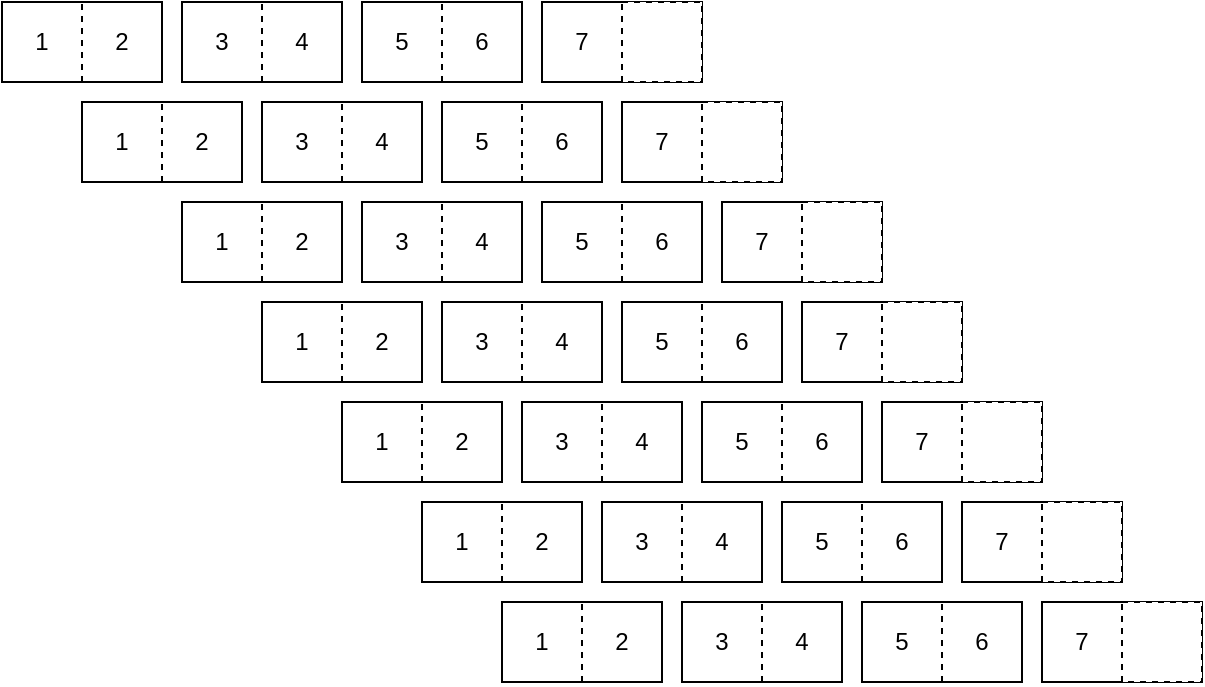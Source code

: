 <mxfile version="24.7.8">
  <diagram name="Strona-1" id="Xl9JMCwNvS2fO5U7rrJG">
    <mxGraphModel dx="1185" dy="639" grid="1" gridSize="10" guides="1" tooltips="1" connect="1" arrows="1" fold="1" page="1" pageScale="1" pageWidth="827" pageHeight="1169" math="0" shadow="0">
      <root>
        <mxCell id="0" />
        <mxCell id="1" parent="0" />
        <mxCell id="6Tp1pISN4fMK60HC6Saa-275" value="" style="group" vertex="1" connectable="0" parent="1">
          <mxGeometry x="120" y="80" width="350" height="40" as="geometry" />
        </mxCell>
        <mxCell id="6Tp1pISN4fMK60HC6Saa-3" value="" style="group" vertex="1" connectable="0" parent="6Tp1pISN4fMK60HC6Saa-275">
          <mxGeometry width="80" height="40" as="geometry" />
        </mxCell>
        <mxCell id="6Tp1pISN4fMK60HC6Saa-1" value="" style="rounded=0;whiteSpace=wrap;html=1;" vertex="1" parent="6Tp1pISN4fMK60HC6Saa-3">
          <mxGeometry width="80" height="40" as="geometry" />
        </mxCell>
        <mxCell id="6Tp1pISN4fMK60HC6Saa-2" value="" style="endArrow=none;dashed=1;html=1;rounded=0;exitX=0.5;exitY=1;exitDx=0;exitDy=0;" edge="1" parent="6Tp1pISN4fMK60HC6Saa-3" source="6Tp1pISN4fMK60HC6Saa-1">
          <mxGeometry width="50" height="50" relative="1" as="geometry">
            <mxPoint x="50" y="45" as="sourcePoint" />
            <mxPoint x="40" as="targetPoint" />
          </mxGeometry>
        </mxCell>
        <mxCell id="6Tp1pISN4fMK60HC6Saa-4" value="1" style="text;strokeColor=none;align=center;fillColor=none;html=1;verticalAlign=middle;whiteSpace=wrap;rounded=0;" vertex="1" parent="6Tp1pISN4fMK60HC6Saa-3">
          <mxGeometry width="40" height="40" as="geometry" />
        </mxCell>
        <mxCell id="6Tp1pISN4fMK60HC6Saa-9" value="2" style="text;strokeColor=none;align=center;fillColor=none;html=1;verticalAlign=middle;whiteSpace=wrap;rounded=0;" vertex="1" parent="6Tp1pISN4fMK60HC6Saa-3">
          <mxGeometry x="40" width="40" height="40" as="geometry" />
        </mxCell>
        <mxCell id="6Tp1pISN4fMK60HC6Saa-10" value="" style="group" vertex="1" connectable="0" parent="6Tp1pISN4fMK60HC6Saa-275">
          <mxGeometry x="90" width="80" height="40" as="geometry" />
        </mxCell>
        <mxCell id="6Tp1pISN4fMK60HC6Saa-11" value="" style="rounded=0;whiteSpace=wrap;html=1;" vertex="1" parent="6Tp1pISN4fMK60HC6Saa-10">
          <mxGeometry width="80" height="40" as="geometry" />
        </mxCell>
        <mxCell id="6Tp1pISN4fMK60HC6Saa-12" value="" style="endArrow=none;dashed=1;html=1;rounded=0;exitX=0.5;exitY=1;exitDx=0;exitDy=0;" edge="1" parent="6Tp1pISN4fMK60HC6Saa-10" source="6Tp1pISN4fMK60HC6Saa-11">
          <mxGeometry width="50" height="50" relative="1" as="geometry">
            <mxPoint x="50" y="45" as="sourcePoint" />
            <mxPoint x="40" as="targetPoint" />
          </mxGeometry>
        </mxCell>
        <mxCell id="6Tp1pISN4fMK60HC6Saa-13" value="3" style="text;strokeColor=none;align=center;fillColor=none;html=1;verticalAlign=middle;whiteSpace=wrap;rounded=0;" vertex="1" parent="6Tp1pISN4fMK60HC6Saa-10">
          <mxGeometry width="40" height="40" as="geometry" />
        </mxCell>
        <mxCell id="6Tp1pISN4fMK60HC6Saa-14" value="4" style="text;strokeColor=none;align=center;fillColor=none;html=1;verticalAlign=middle;whiteSpace=wrap;rounded=0;" vertex="1" parent="6Tp1pISN4fMK60HC6Saa-10">
          <mxGeometry x="40" width="40" height="40" as="geometry" />
        </mxCell>
        <mxCell id="6Tp1pISN4fMK60HC6Saa-16" value="" style="group" vertex="1" connectable="0" parent="6Tp1pISN4fMK60HC6Saa-275">
          <mxGeometry x="180" width="80" height="40" as="geometry" />
        </mxCell>
        <mxCell id="6Tp1pISN4fMK60HC6Saa-17" value="" style="rounded=0;whiteSpace=wrap;html=1;" vertex="1" parent="6Tp1pISN4fMK60HC6Saa-16">
          <mxGeometry width="80" height="40" as="geometry" />
        </mxCell>
        <mxCell id="6Tp1pISN4fMK60HC6Saa-18" value="" style="endArrow=none;dashed=1;html=1;rounded=0;exitX=0.5;exitY=1;exitDx=0;exitDy=0;" edge="1" parent="6Tp1pISN4fMK60HC6Saa-16" source="6Tp1pISN4fMK60HC6Saa-17">
          <mxGeometry width="50" height="50" relative="1" as="geometry">
            <mxPoint x="50" y="45" as="sourcePoint" />
            <mxPoint x="40" as="targetPoint" />
          </mxGeometry>
        </mxCell>
        <mxCell id="6Tp1pISN4fMK60HC6Saa-19" value="5" style="text;strokeColor=none;align=center;fillColor=none;html=1;verticalAlign=middle;whiteSpace=wrap;rounded=0;" vertex="1" parent="6Tp1pISN4fMK60HC6Saa-16">
          <mxGeometry width="40" height="40" as="geometry" />
        </mxCell>
        <mxCell id="6Tp1pISN4fMK60HC6Saa-20" value="6" style="text;strokeColor=none;align=center;fillColor=none;html=1;verticalAlign=middle;whiteSpace=wrap;rounded=0;" vertex="1" parent="6Tp1pISN4fMK60HC6Saa-16">
          <mxGeometry x="40" width="40" height="40" as="geometry" />
        </mxCell>
        <mxCell id="6Tp1pISN4fMK60HC6Saa-21" value="" style="group" vertex="1" connectable="0" parent="6Tp1pISN4fMK60HC6Saa-275">
          <mxGeometry x="270" width="80" height="40" as="geometry" />
        </mxCell>
        <mxCell id="6Tp1pISN4fMK60HC6Saa-22" value="" style="rounded=0;whiteSpace=wrap;html=1;" vertex="1" parent="6Tp1pISN4fMK60HC6Saa-21">
          <mxGeometry width="80" height="40" as="geometry" />
        </mxCell>
        <mxCell id="6Tp1pISN4fMK60HC6Saa-23" value="" style="endArrow=none;dashed=1;html=1;rounded=0;exitX=0.5;exitY=1;exitDx=0;exitDy=0;" edge="1" parent="6Tp1pISN4fMK60HC6Saa-21" source="6Tp1pISN4fMK60HC6Saa-22">
          <mxGeometry width="50" height="50" relative="1" as="geometry">
            <mxPoint x="50" y="45" as="sourcePoint" />
            <mxPoint x="40" as="targetPoint" />
          </mxGeometry>
        </mxCell>
        <mxCell id="6Tp1pISN4fMK60HC6Saa-24" value="7" style="text;strokeColor=none;align=center;fillColor=none;html=1;verticalAlign=middle;whiteSpace=wrap;rounded=0;" vertex="1" parent="6Tp1pISN4fMK60HC6Saa-21">
          <mxGeometry width="40" height="40" as="geometry" />
        </mxCell>
        <mxCell id="6Tp1pISN4fMK60HC6Saa-26" value="" style="whiteSpace=wrap;html=1;aspect=fixed;dashed=1;" vertex="1" parent="6Tp1pISN4fMK60HC6Saa-21">
          <mxGeometry x="40" width="40" height="40" as="geometry" />
        </mxCell>
        <mxCell id="6Tp1pISN4fMK60HC6Saa-276" value="" style="group" vertex="1" connectable="0" parent="1">
          <mxGeometry x="160" y="130" width="350" height="40" as="geometry" />
        </mxCell>
        <mxCell id="6Tp1pISN4fMK60HC6Saa-277" value="" style="group" vertex="1" connectable="0" parent="6Tp1pISN4fMK60HC6Saa-276">
          <mxGeometry width="80" height="40" as="geometry" />
        </mxCell>
        <mxCell id="6Tp1pISN4fMK60HC6Saa-278" value="" style="rounded=0;whiteSpace=wrap;html=1;" vertex="1" parent="6Tp1pISN4fMK60HC6Saa-277">
          <mxGeometry width="80" height="40" as="geometry" />
        </mxCell>
        <mxCell id="6Tp1pISN4fMK60HC6Saa-279" value="" style="endArrow=none;dashed=1;html=1;rounded=0;exitX=0.5;exitY=1;exitDx=0;exitDy=0;" edge="1" parent="6Tp1pISN4fMK60HC6Saa-277" source="6Tp1pISN4fMK60HC6Saa-278">
          <mxGeometry width="50" height="50" relative="1" as="geometry">
            <mxPoint x="50" y="45" as="sourcePoint" />
            <mxPoint x="40" as="targetPoint" />
          </mxGeometry>
        </mxCell>
        <mxCell id="6Tp1pISN4fMK60HC6Saa-280" value="1" style="text;strokeColor=none;align=center;fillColor=none;html=1;verticalAlign=middle;whiteSpace=wrap;rounded=0;" vertex="1" parent="6Tp1pISN4fMK60HC6Saa-277">
          <mxGeometry width="40" height="40" as="geometry" />
        </mxCell>
        <mxCell id="6Tp1pISN4fMK60HC6Saa-281" value="2" style="text;strokeColor=none;align=center;fillColor=none;html=1;verticalAlign=middle;whiteSpace=wrap;rounded=0;" vertex="1" parent="6Tp1pISN4fMK60HC6Saa-277">
          <mxGeometry x="40" width="40" height="40" as="geometry" />
        </mxCell>
        <mxCell id="6Tp1pISN4fMK60HC6Saa-282" value="" style="group" vertex="1" connectable="0" parent="6Tp1pISN4fMK60HC6Saa-276">
          <mxGeometry x="90" width="80" height="40" as="geometry" />
        </mxCell>
        <mxCell id="6Tp1pISN4fMK60HC6Saa-283" value="" style="rounded=0;whiteSpace=wrap;html=1;" vertex="1" parent="6Tp1pISN4fMK60HC6Saa-282">
          <mxGeometry width="80" height="40" as="geometry" />
        </mxCell>
        <mxCell id="6Tp1pISN4fMK60HC6Saa-284" value="" style="endArrow=none;dashed=1;html=1;rounded=0;exitX=0.5;exitY=1;exitDx=0;exitDy=0;" edge="1" parent="6Tp1pISN4fMK60HC6Saa-282" source="6Tp1pISN4fMK60HC6Saa-283">
          <mxGeometry width="50" height="50" relative="1" as="geometry">
            <mxPoint x="50" y="45" as="sourcePoint" />
            <mxPoint x="40" as="targetPoint" />
          </mxGeometry>
        </mxCell>
        <mxCell id="6Tp1pISN4fMK60HC6Saa-285" value="3" style="text;strokeColor=none;align=center;fillColor=none;html=1;verticalAlign=middle;whiteSpace=wrap;rounded=0;" vertex="1" parent="6Tp1pISN4fMK60HC6Saa-282">
          <mxGeometry width="40" height="40" as="geometry" />
        </mxCell>
        <mxCell id="6Tp1pISN4fMK60HC6Saa-286" value="4" style="text;strokeColor=none;align=center;fillColor=none;html=1;verticalAlign=middle;whiteSpace=wrap;rounded=0;" vertex="1" parent="6Tp1pISN4fMK60HC6Saa-282">
          <mxGeometry x="40" width="40" height="40" as="geometry" />
        </mxCell>
        <mxCell id="6Tp1pISN4fMK60HC6Saa-287" value="" style="group" vertex="1" connectable="0" parent="6Tp1pISN4fMK60HC6Saa-276">
          <mxGeometry x="180" width="80" height="40" as="geometry" />
        </mxCell>
        <mxCell id="6Tp1pISN4fMK60HC6Saa-288" value="" style="rounded=0;whiteSpace=wrap;html=1;" vertex="1" parent="6Tp1pISN4fMK60HC6Saa-287">
          <mxGeometry width="80" height="40" as="geometry" />
        </mxCell>
        <mxCell id="6Tp1pISN4fMK60HC6Saa-289" value="" style="endArrow=none;dashed=1;html=1;rounded=0;exitX=0.5;exitY=1;exitDx=0;exitDy=0;" edge="1" parent="6Tp1pISN4fMK60HC6Saa-287" source="6Tp1pISN4fMK60HC6Saa-288">
          <mxGeometry width="50" height="50" relative="1" as="geometry">
            <mxPoint x="50" y="45" as="sourcePoint" />
            <mxPoint x="40" as="targetPoint" />
          </mxGeometry>
        </mxCell>
        <mxCell id="6Tp1pISN4fMK60HC6Saa-290" value="5" style="text;strokeColor=none;align=center;fillColor=none;html=1;verticalAlign=middle;whiteSpace=wrap;rounded=0;" vertex="1" parent="6Tp1pISN4fMK60HC6Saa-287">
          <mxGeometry width="40" height="40" as="geometry" />
        </mxCell>
        <mxCell id="6Tp1pISN4fMK60HC6Saa-291" value="6" style="text;strokeColor=none;align=center;fillColor=none;html=1;verticalAlign=middle;whiteSpace=wrap;rounded=0;" vertex="1" parent="6Tp1pISN4fMK60HC6Saa-287">
          <mxGeometry x="40" width="40" height="40" as="geometry" />
        </mxCell>
        <mxCell id="6Tp1pISN4fMK60HC6Saa-292" value="" style="group" vertex="1" connectable="0" parent="6Tp1pISN4fMK60HC6Saa-276">
          <mxGeometry x="270" width="80" height="40" as="geometry" />
        </mxCell>
        <mxCell id="6Tp1pISN4fMK60HC6Saa-293" value="" style="rounded=0;whiteSpace=wrap;html=1;" vertex="1" parent="6Tp1pISN4fMK60HC6Saa-292">
          <mxGeometry width="80" height="40" as="geometry" />
        </mxCell>
        <mxCell id="6Tp1pISN4fMK60HC6Saa-294" value="" style="endArrow=none;dashed=1;html=1;rounded=0;exitX=0.5;exitY=1;exitDx=0;exitDy=0;" edge="1" parent="6Tp1pISN4fMK60HC6Saa-292" source="6Tp1pISN4fMK60HC6Saa-293">
          <mxGeometry width="50" height="50" relative="1" as="geometry">
            <mxPoint x="50" y="45" as="sourcePoint" />
            <mxPoint x="40" as="targetPoint" />
          </mxGeometry>
        </mxCell>
        <mxCell id="6Tp1pISN4fMK60HC6Saa-295" value="7" style="text;strokeColor=none;align=center;fillColor=none;html=1;verticalAlign=middle;whiteSpace=wrap;rounded=0;" vertex="1" parent="6Tp1pISN4fMK60HC6Saa-292">
          <mxGeometry width="40" height="40" as="geometry" />
        </mxCell>
        <mxCell id="6Tp1pISN4fMK60HC6Saa-296" value="" style="whiteSpace=wrap;html=1;aspect=fixed;dashed=1;" vertex="1" parent="6Tp1pISN4fMK60HC6Saa-292">
          <mxGeometry x="40" width="40" height="40" as="geometry" />
        </mxCell>
        <mxCell id="6Tp1pISN4fMK60HC6Saa-297" value="" style="group" vertex="1" connectable="0" parent="1">
          <mxGeometry x="210" y="180" width="350" height="40" as="geometry" />
        </mxCell>
        <mxCell id="6Tp1pISN4fMK60HC6Saa-298" value="" style="group" vertex="1" connectable="0" parent="6Tp1pISN4fMK60HC6Saa-297">
          <mxGeometry width="80" height="40" as="geometry" />
        </mxCell>
        <mxCell id="6Tp1pISN4fMK60HC6Saa-299" value="" style="rounded=0;whiteSpace=wrap;html=1;" vertex="1" parent="6Tp1pISN4fMK60HC6Saa-298">
          <mxGeometry width="80" height="40" as="geometry" />
        </mxCell>
        <mxCell id="6Tp1pISN4fMK60HC6Saa-300" value="" style="endArrow=none;dashed=1;html=1;rounded=0;exitX=0.5;exitY=1;exitDx=0;exitDy=0;" edge="1" parent="6Tp1pISN4fMK60HC6Saa-298" source="6Tp1pISN4fMK60HC6Saa-299">
          <mxGeometry width="50" height="50" relative="1" as="geometry">
            <mxPoint x="50" y="45" as="sourcePoint" />
            <mxPoint x="40" as="targetPoint" />
          </mxGeometry>
        </mxCell>
        <mxCell id="6Tp1pISN4fMK60HC6Saa-301" value="1" style="text;strokeColor=none;align=center;fillColor=none;html=1;verticalAlign=middle;whiteSpace=wrap;rounded=0;" vertex="1" parent="6Tp1pISN4fMK60HC6Saa-298">
          <mxGeometry width="40" height="40" as="geometry" />
        </mxCell>
        <mxCell id="6Tp1pISN4fMK60HC6Saa-302" value="2" style="text;strokeColor=none;align=center;fillColor=none;html=1;verticalAlign=middle;whiteSpace=wrap;rounded=0;" vertex="1" parent="6Tp1pISN4fMK60HC6Saa-298">
          <mxGeometry x="40" width="40" height="40" as="geometry" />
        </mxCell>
        <mxCell id="6Tp1pISN4fMK60HC6Saa-303" value="" style="group" vertex="1" connectable="0" parent="6Tp1pISN4fMK60HC6Saa-297">
          <mxGeometry x="90" width="80" height="40" as="geometry" />
        </mxCell>
        <mxCell id="6Tp1pISN4fMK60HC6Saa-304" value="" style="rounded=0;whiteSpace=wrap;html=1;" vertex="1" parent="6Tp1pISN4fMK60HC6Saa-303">
          <mxGeometry width="80" height="40" as="geometry" />
        </mxCell>
        <mxCell id="6Tp1pISN4fMK60HC6Saa-305" value="" style="endArrow=none;dashed=1;html=1;rounded=0;exitX=0.5;exitY=1;exitDx=0;exitDy=0;" edge="1" parent="6Tp1pISN4fMK60HC6Saa-303" source="6Tp1pISN4fMK60HC6Saa-304">
          <mxGeometry width="50" height="50" relative="1" as="geometry">
            <mxPoint x="50" y="45" as="sourcePoint" />
            <mxPoint x="40" as="targetPoint" />
          </mxGeometry>
        </mxCell>
        <mxCell id="6Tp1pISN4fMK60HC6Saa-306" value="3" style="text;strokeColor=none;align=center;fillColor=none;html=1;verticalAlign=middle;whiteSpace=wrap;rounded=0;" vertex="1" parent="6Tp1pISN4fMK60HC6Saa-303">
          <mxGeometry width="40" height="40" as="geometry" />
        </mxCell>
        <mxCell id="6Tp1pISN4fMK60HC6Saa-307" value="4" style="text;strokeColor=none;align=center;fillColor=none;html=1;verticalAlign=middle;whiteSpace=wrap;rounded=0;" vertex="1" parent="6Tp1pISN4fMK60HC6Saa-303">
          <mxGeometry x="40" width="40" height="40" as="geometry" />
        </mxCell>
        <mxCell id="6Tp1pISN4fMK60HC6Saa-308" value="" style="group" vertex="1" connectable="0" parent="6Tp1pISN4fMK60HC6Saa-297">
          <mxGeometry x="180" width="80" height="40" as="geometry" />
        </mxCell>
        <mxCell id="6Tp1pISN4fMK60HC6Saa-309" value="" style="rounded=0;whiteSpace=wrap;html=1;" vertex="1" parent="6Tp1pISN4fMK60HC6Saa-308">
          <mxGeometry width="80" height="40" as="geometry" />
        </mxCell>
        <mxCell id="6Tp1pISN4fMK60HC6Saa-310" value="" style="endArrow=none;dashed=1;html=1;rounded=0;exitX=0.5;exitY=1;exitDx=0;exitDy=0;" edge="1" parent="6Tp1pISN4fMK60HC6Saa-308" source="6Tp1pISN4fMK60HC6Saa-309">
          <mxGeometry width="50" height="50" relative="1" as="geometry">
            <mxPoint x="50" y="45" as="sourcePoint" />
            <mxPoint x="40" as="targetPoint" />
          </mxGeometry>
        </mxCell>
        <mxCell id="6Tp1pISN4fMK60HC6Saa-311" value="5" style="text;strokeColor=none;align=center;fillColor=none;html=1;verticalAlign=middle;whiteSpace=wrap;rounded=0;" vertex="1" parent="6Tp1pISN4fMK60HC6Saa-308">
          <mxGeometry width="40" height="40" as="geometry" />
        </mxCell>
        <mxCell id="6Tp1pISN4fMK60HC6Saa-312" value="6" style="text;strokeColor=none;align=center;fillColor=none;html=1;verticalAlign=middle;whiteSpace=wrap;rounded=0;" vertex="1" parent="6Tp1pISN4fMK60HC6Saa-308">
          <mxGeometry x="40" width="40" height="40" as="geometry" />
        </mxCell>
        <mxCell id="6Tp1pISN4fMK60HC6Saa-313" value="" style="group" vertex="1" connectable="0" parent="6Tp1pISN4fMK60HC6Saa-297">
          <mxGeometry x="270" width="80" height="40" as="geometry" />
        </mxCell>
        <mxCell id="6Tp1pISN4fMK60HC6Saa-314" value="" style="rounded=0;whiteSpace=wrap;html=1;" vertex="1" parent="6Tp1pISN4fMK60HC6Saa-313">
          <mxGeometry width="80" height="40" as="geometry" />
        </mxCell>
        <mxCell id="6Tp1pISN4fMK60HC6Saa-315" value="" style="endArrow=none;dashed=1;html=1;rounded=0;exitX=0.5;exitY=1;exitDx=0;exitDy=0;" edge="1" parent="6Tp1pISN4fMK60HC6Saa-313" source="6Tp1pISN4fMK60HC6Saa-314">
          <mxGeometry width="50" height="50" relative="1" as="geometry">
            <mxPoint x="50" y="45" as="sourcePoint" />
            <mxPoint x="40" as="targetPoint" />
          </mxGeometry>
        </mxCell>
        <mxCell id="6Tp1pISN4fMK60HC6Saa-316" value="7" style="text;strokeColor=none;align=center;fillColor=none;html=1;verticalAlign=middle;whiteSpace=wrap;rounded=0;" vertex="1" parent="6Tp1pISN4fMK60HC6Saa-313">
          <mxGeometry width="40" height="40" as="geometry" />
        </mxCell>
        <mxCell id="6Tp1pISN4fMK60HC6Saa-317" value="" style="whiteSpace=wrap;html=1;aspect=fixed;dashed=1;" vertex="1" parent="6Tp1pISN4fMK60HC6Saa-313">
          <mxGeometry x="40" width="40" height="40" as="geometry" />
        </mxCell>
        <mxCell id="6Tp1pISN4fMK60HC6Saa-318" value="" style="group" vertex="1" connectable="0" parent="1">
          <mxGeometry x="250" y="230" width="350" height="40" as="geometry" />
        </mxCell>
        <mxCell id="6Tp1pISN4fMK60HC6Saa-319" value="" style="group" vertex="1" connectable="0" parent="6Tp1pISN4fMK60HC6Saa-318">
          <mxGeometry width="80" height="40" as="geometry" />
        </mxCell>
        <mxCell id="6Tp1pISN4fMK60HC6Saa-320" value="" style="rounded=0;whiteSpace=wrap;html=1;" vertex="1" parent="6Tp1pISN4fMK60HC6Saa-319">
          <mxGeometry width="80" height="40" as="geometry" />
        </mxCell>
        <mxCell id="6Tp1pISN4fMK60HC6Saa-321" value="" style="endArrow=none;dashed=1;html=1;rounded=0;exitX=0.5;exitY=1;exitDx=0;exitDy=0;" edge="1" parent="6Tp1pISN4fMK60HC6Saa-319" source="6Tp1pISN4fMK60HC6Saa-320">
          <mxGeometry width="50" height="50" relative="1" as="geometry">
            <mxPoint x="50" y="45" as="sourcePoint" />
            <mxPoint x="40" as="targetPoint" />
          </mxGeometry>
        </mxCell>
        <mxCell id="6Tp1pISN4fMK60HC6Saa-322" value="1" style="text;strokeColor=none;align=center;fillColor=none;html=1;verticalAlign=middle;whiteSpace=wrap;rounded=0;" vertex="1" parent="6Tp1pISN4fMK60HC6Saa-319">
          <mxGeometry width="40" height="40" as="geometry" />
        </mxCell>
        <mxCell id="6Tp1pISN4fMK60HC6Saa-323" value="2" style="text;strokeColor=none;align=center;fillColor=none;html=1;verticalAlign=middle;whiteSpace=wrap;rounded=0;" vertex="1" parent="6Tp1pISN4fMK60HC6Saa-319">
          <mxGeometry x="40" width="40" height="40" as="geometry" />
        </mxCell>
        <mxCell id="6Tp1pISN4fMK60HC6Saa-324" value="" style="group" vertex="1" connectable="0" parent="6Tp1pISN4fMK60HC6Saa-318">
          <mxGeometry x="90" width="80" height="40" as="geometry" />
        </mxCell>
        <mxCell id="6Tp1pISN4fMK60HC6Saa-325" value="" style="rounded=0;whiteSpace=wrap;html=1;" vertex="1" parent="6Tp1pISN4fMK60HC6Saa-324">
          <mxGeometry width="80" height="40" as="geometry" />
        </mxCell>
        <mxCell id="6Tp1pISN4fMK60HC6Saa-326" value="" style="endArrow=none;dashed=1;html=1;rounded=0;exitX=0.5;exitY=1;exitDx=0;exitDy=0;" edge="1" parent="6Tp1pISN4fMK60HC6Saa-324" source="6Tp1pISN4fMK60HC6Saa-325">
          <mxGeometry width="50" height="50" relative="1" as="geometry">
            <mxPoint x="50" y="45" as="sourcePoint" />
            <mxPoint x="40" as="targetPoint" />
          </mxGeometry>
        </mxCell>
        <mxCell id="6Tp1pISN4fMK60HC6Saa-327" value="3" style="text;strokeColor=none;align=center;fillColor=none;html=1;verticalAlign=middle;whiteSpace=wrap;rounded=0;" vertex="1" parent="6Tp1pISN4fMK60HC6Saa-324">
          <mxGeometry width="40" height="40" as="geometry" />
        </mxCell>
        <mxCell id="6Tp1pISN4fMK60HC6Saa-328" value="4" style="text;strokeColor=none;align=center;fillColor=none;html=1;verticalAlign=middle;whiteSpace=wrap;rounded=0;" vertex="1" parent="6Tp1pISN4fMK60HC6Saa-324">
          <mxGeometry x="40" width="40" height="40" as="geometry" />
        </mxCell>
        <mxCell id="6Tp1pISN4fMK60HC6Saa-329" value="" style="group" vertex="1" connectable="0" parent="6Tp1pISN4fMK60HC6Saa-318">
          <mxGeometry x="180" width="80" height="40" as="geometry" />
        </mxCell>
        <mxCell id="6Tp1pISN4fMK60HC6Saa-330" value="" style="rounded=0;whiteSpace=wrap;html=1;" vertex="1" parent="6Tp1pISN4fMK60HC6Saa-329">
          <mxGeometry width="80" height="40" as="geometry" />
        </mxCell>
        <mxCell id="6Tp1pISN4fMK60HC6Saa-331" value="" style="endArrow=none;dashed=1;html=1;rounded=0;exitX=0.5;exitY=1;exitDx=0;exitDy=0;" edge="1" parent="6Tp1pISN4fMK60HC6Saa-329" source="6Tp1pISN4fMK60HC6Saa-330">
          <mxGeometry width="50" height="50" relative="1" as="geometry">
            <mxPoint x="50" y="45" as="sourcePoint" />
            <mxPoint x="40" as="targetPoint" />
          </mxGeometry>
        </mxCell>
        <mxCell id="6Tp1pISN4fMK60HC6Saa-332" value="5" style="text;strokeColor=none;align=center;fillColor=none;html=1;verticalAlign=middle;whiteSpace=wrap;rounded=0;" vertex="1" parent="6Tp1pISN4fMK60HC6Saa-329">
          <mxGeometry width="40" height="40" as="geometry" />
        </mxCell>
        <mxCell id="6Tp1pISN4fMK60HC6Saa-333" value="6" style="text;strokeColor=none;align=center;fillColor=none;html=1;verticalAlign=middle;whiteSpace=wrap;rounded=0;" vertex="1" parent="6Tp1pISN4fMK60HC6Saa-329">
          <mxGeometry x="40" width="40" height="40" as="geometry" />
        </mxCell>
        <mxCell id="6Tp1pISN4fMK60HC6Saa-334" value="" style="group" vertex="1" connectable="0" parent="6Tp1pISN4fMK60HC6Saa-318">
          <mxGeometry x="270" width="80" height="40" as="geometry" />
        </mxCell>
        <mxCell id="6Tp1pISN4fMK60HC6Saa-335" value="" style="rounded=0;whiteSpace=wrap;html=1;" vertex="1" parent="6Tp1pISN4fMK60HC6Saa-334">
          <mxGeometry width="80" height="40" as="geometry" />
        </mxCell>
        <mxCell id="6Tp1pISN4fMK60HC6Saa-336" value="" style="endArrow=none;dashed=1;html=1;rounded=0;exitX=0.5;exitY=1;exitDx=0;exitDy=0;" edge="1" parent="6Tp1pISN4fMK60HC6Saa-334" source="6Tp1pISN4fMK60HC6Saa-335">
          <mxGeometry width="50" height="50" relative="1" as="geometry">
            <mxPoint x="50" y="45" as="sourcePoint" />
            <mxPoint x="40" as="targetPoint" />
          </mxGeometry>
        </mxCell>
        <mxCell id="6Tp1pISN4fMK60HC6Saa-337" value="7" style="text;strokeColor=none;align=center;fillColor=none;html=1;verticalAlign=middle;whiteSpace=wrap;rounded=0;" vertex="1" parent="6Tp1pISN4fMK60HC6Saa-334">
          <mxGeometry width="40" height="40" as="geometry" />
        </mxCell>
        <mxCell id="6Tp1pISN4fMK60HC6Saa-338" value="" style="whiteSpace=wrap;html=1;aspect=fixed;dashed=1;" vertex="1" parent="6Tp1pISN4fMK60HC6Saa-334">
          <mxGeometry x="40" width="40" height="40" as="geometry" />
        </mxCell>
        <mxCell id="6Tp1pISN4fMK60HC6Saa-339" value="" style="group" vertex="1" connectable="0" parent="1">
          <mxGeometry x="290" y="280" width="350" height="40" as="geometry" />
        </mxCell>
        <mxCell id="6Tp1pISN4fMK60HC6Saa-340" value="" style="group" vertex="1" connectable="0" parent="6Tp1pISN4fMK60HC6Saa-339">
          <mxGeometry width="80" height="40" as="geometry" />
        </mxCell>
        <mxCell id="6Tp1pISN4fMK60HC6Saa-341" value="" style="rounded=0;whiteSpace=wrap;html=1;" vertex="1" parent="6Tp1pISN4fMK60HC6Saa-340">
          <mxGeometry width="80" height="40" as="geometry" />
        </mxCell>
        <mxCell id="6Tp1pISN4fMK60HC6Saa-342" value="" style="endArrow=none;dashed=1;html=1;rounded=0;exitX=0.5;exitY=1;exitDx=0;exitDy=0;" edge="1" parent="6Tp1pISN4fMK60HC6Saa-340" source="6Tp1pISN4fMK60HC6Saa-341">
          <mxGeometry width="50" height="50" relative="1" as="geometry">
            <mxPoint x="50" y="45" as="sourcePoint" />
            <mxPoint x="40" as="targetPoint" />
          </mxGeometry>
        </mxCell>
        <mxCell id="6Tp1pISN4fMK60HC6Saa-343" value="1" style="text;strokeColor=none;align=center;fillColor=none;html=1;verticalAlign=middle;whiteSpace=wrap;rounded=0;" vertex="1" parent="6Tp1pISN4fMK60HC6Saa-340">
          <mxGeometry width="40" height="40" as="geometry" />
        </mxCell>
        <mxCell id="6Tp1pISN4fMK60HC6Saa-344" value="2" style="text;strokeColor=none;align=center;fillColor=none;html=1;verticalAlign=middle;whiteSpace=wrap;rounded=0;" vertex="1" parent="6Tp1pISN4fMK60HC6Saa-340">
          <mxGeometry x="40" width="40" height="40" as="geometry" />
        </mxCell>
        <mxCell id="6Tp1pISN4fMK60HC6Saa-345" value="" style="group" vertex="1" connectable="0" parent="6Tp1pISN4fMK60HC6Saa-339">
          <mxGeometry x="90" width="80" height="40" as="geometry" />
        </mxCell>
        <mxCell id="6Tp1pISN4fMK60HC6Saa-346" value="" style="rounded=0;whiteSpace=wrap;html=1;" vertex="1" parent="6Tp1pISN4fMK60HC6Saa-345">
          <mxGeometry width="80" height="40" as="geometry" />
        </mxCell>
        <mxCell id="6Tp1pISN4fMK60HC6Saa-347" value="" style="endArrow=none;dashed=1;html=1;rounded=0;exitX=0.5;exitY=1;exitDx=0;exitDy=0;" edge="1" parent="6Tp1pISN4fMK60HC6Saa-345" source="6Tp1pISN4fMK60HC6Saa-346">
          <mxGeometry width="50" height="50" relative="1" as="geometry">
            <mxPoint x="50" y="45" as="sourcePoint" />
            <mxPoint x="40" as="targetPoint" />
          </mxGeometry>
        </mxCell>
        <mxCell id="6Tp1pISN4fMK60HC6Saa-348" value="3" style="text;strokeColor=none;align=center;fillColor=none;html=1;verticalAlign=middle;whiteSpace=wrap;rounded=0;" vertex="1" parent="6Tp1pISN4fMK60HC6Saa-345">
          <mxGeometry width="40" height="40" as="geometry" />
        </mxCell>
        <mxCell id="6Tp1pISN4fMK60HC6Saa-349" value="4" style="text;strokeColor=none;align=center;fillColor=none;html=1;verticalAlign=middle;whiteSpace=wrap;rounded=0;" vertex="1" parent="6Tp1pISN4fMK60HC6Saa-345">
          <mxGeometry x="40" width="40" height="40" as="geometry" />
        </mxCell>
        <mxCell id="6Tp1pISN4fMK60HC6Saa-350" value="" style="group" vertex="1" connectable="0" parent="6Tp1pISN4fMK60HC6Saa-339">
          <mxGeometry x="180" width="80" height="40" as="geometry" />
        </mxCell>
        <mxCell id="6Tp1pISN4fMK60HC6Saa-351" value="" style="rounded=0;whiteSpace=wrap;html=1;" vertex="1" parent="6Tp1pISN4fMK60HC6Saa-350">
          <mxGeometry width="80" height="40" as="geometry" />
        </mxCell>
        <mxCell id="6Tp1pISN4fMK60HC6Saa-352" value="" style="endArrow=none;dashed=1;html=1;rounded=0;exitX=0.5;exitY=1;exitDx=0;exitDy=0;" edge="1" parent="6Tp1pISN4fMK60HC6Saa-350" source="6Tp1pISN4fMK60HC6Saa-351">
          <mxGeometry width="50" height="50" relative="1" as="geometry">
            <mxPoint x="50" y="45" as="sourcePoint" />
            <mxPoint x="40" as="targetPoint" />
          </mxGeometry>
        </mxCell>
        <mxCell id="6Tp1pISN4fMK60HC6Saa-353" value="5" style="text;strokeColor=none;align=center;fillColor=none;html=1;verticalAlign=middle;whiteSpace=wrap;rounded=0;" vertex="1" parent="6Tp1pISN4fMK60HC6Saa-350">
          <mxGeometry width="40" height="40" as="geometry" />
        </mxCell>
        <mxCell id="6Tp1pISN4fMK60HC6Saa-354" value="6" style="text;strokeColor=none;align=center;fillColor=none;html=1;verticalAlign=middle;whiteSpace=wrap;rounded=0;" vertex="1" parent="6Tp1pISN4fMK60HC6Saa-350">
          <mxGeometry x="40" width="40" height="40" as="geometry" />
        </mxCell>
        <mxCell id="6Tp1pISN4fMK60HC6Saa-355" value="" style="group" vertex="1" connectable="0" parent="6Tp1pISN4fMK60HC6Saa-339">
          <mxGeometry x="270" width="80" height="40" as="geometry" />
        </mxCell>
        <mxCell id="6Tp1pISN4fMK60HC6Saa-356" value="" style="rounded=0;whiteSpace=wrap;html=1;" vertex="1" parent="6Tp1pISN4fMK60HC6Saa-355">
          <mxGeometry width="80" height="40" as="geometry" />
        </mxCell>
        <mxCell id="6Tp1pISN4fMK60HC6Saa-357" value="" style="endArrow=none;dashed=1;html=1;rounded=0;exitX=0.5;exitY=1;exitDx=0;exitDy=0;" edge="1" parent="6Tp1pISN4fMK60HC6Saa-355" source="6Tp1pISN4fMK60HC6Saa-356">
          <mxGeometry width="50" height="50" relative="1" as="geometry">
            <mxPoint x="50" y="45" as="sourcePoint" />
            <mxPoint x="40" as="targetPoint" />
          </mxGeometry>
        </mxCell>
        <mxCell id="6Tp1pISN4fMK60HC6Saa-358" value="7" style="text;strokeColor=none;align=center;fillColor=none;html=1;verticalAlign=middle;whiteSpace=wrap;rounded=0;" vertex="1" parent="6Tp1pISN4fMK60HC6Saa-355">
          <mxGeometry width="40" height="40" as="geometry" />
        </mxCell>
        <mxCell id="6Tp1pISN4fMK60HC6Saa-359" value="" style="whiteSpace=wrap;html=1;aspect=fixed;dashed=1;" vertex="1" parent="6Tp1pISN4fMK60HC6Saa-355">
          <mxGeometry x="40" width="40" height="40" as="geometry" />
        </mxCell>
        <mxCell id="6Tp1pISN4fMK60HC6Saa-360" value="" style="group" vertex="1" connectable="0" parent="1">
          <mxGeometry x="330" y="330" width="350" height="40" as="geometry" />
        </mxCell>
        <mxCell id="6Tp1pISN4fMK60HC6Saa-361" value="" style="group" vertex="1" connectable="0" parent="6Tp1pISN4fMK60HC6Saa-360">
          <mxGeometry width="80" height="40" as="geometry" />
        </mxCell>
        <mxCell id="6Tp1pISN4fMK60HC6Saa-362" value="" style="rounded=0;whiteSpace=wrap;html=1;" vertex="1" parent="6Tp1pISN4fMK60HC6Saa-361">
          <mxGeometry width="80" height="40" as="geometry" />
        </mxCell>
        <mxCell id="6Tp1pISN4fMK60HC6Saa-363" value="" style="endArrow=none;dashed=1;html=1;rounded=0;exitX=0.5;exitY=1;exitDx=0;exitDy=0;" edge="1" parent="6Tp1pISN4fMK60HC6Saa-361" source="6Tp1pISN4fMK60HC6Saa-362">
          <mxGeometry width="50" height="50" relative="1" as="geometry">
            <mxPoint x="50" y="45" as="sourcePoint" />
            <mxPoint x="40" as="targetPoint" />
          </mxGeometry>
        </mxCell>
        <mxCell id="6Tp1pISN4fMK60HC6Saa-364" value="1" style="text;strokeColor=none;align=center;fillColor=none;html=1;verticalAlign=middle;whiteSpace=wrap;rounded=0;" vertex="1" parent="6Tp1pISN4fMK60HC6Saa-361">
          <mxGeometry width="40" height="40" as="geometry" />
        </mxCell>
        <mxCell id="6Tp1pISN4fMK60HC6Saa-365" value="2" style="text;strokeColor=none;align=center;fillColor=none;html=1;verticalAlign=middle;whiteSpace=wrap;rounded=0;" vertex="1" parent="6Tp1pISN4fMK60HC6Saa-361">
          <mxGeometry x="40" width="40" height="40" as="geometry" />
        </mxCell>
        <mxCell id="6Tp1pISN4fMK60HC6Saa-366" value="" style="group" vertex="1" connectable="0" parent="6Tp1pISN4fMK60HC6Saa-360">
          <mxGeometry x="90" width="80" height="40" as="geometry" />
        </mxCell>
        <mxCell id="6Tp1pISN4fMK60HC6Saa-367" value="" style="rounded=0;whiteSpace=wrap;html=1;" vertex="1" parent="6Tp1pISN4fMK60HC6Saa-366">
          <mxGeometry width="80" height="40" as="geometry" />
        </mxCell>
        <mxCell id="6Tp1pISN4fMK60HC6Saa-368" value="" style="endArrow=none;dashed=1;html=1;rounded=0;exitX=0.5;exitY=1;exitDx=0;exitDy=0;" edge="1" parent="6Tp1pISN4fMK60HC6Saa-366" source="6Tp1pISN4fMK60HC6Saa-367">
          <mxGeometry width="50" height="50" relative="1" as="geometry">
            <mxPoint x="50" y="45" as="sourcePoint" />
            <mxPoint x="40" as="targetPoint" />
          </mxGeometry>
        </mxCell>
        <mxCell id="6Tp1pISN4fMK60HC6Saa-369" value="3" style="text;strokeColor=none;align=center;fillColor=none;html=1;verticalAlign=middle;whiteSpace=wrap;rounded=0;" vertex="1" parent="6Tp1pISN4fMK60HC6Saa-366">
          <mxGeometry width="40" height="40" as="geometry" />
        </mxCell>
        <mxCell id="6Tp1pISN4fMK60HC6Saa-370" value="4" style="text;strokeColor=none;align=center;fillColor=none;html=1;verticalAlign=middle;whiteSpace=wrap;rounded=0;" vertex="1" parent="6Tp1pISN4fMK60HC6Saa-366">
          <mxGeometry x="40" width="40" height="40" as="geometry" />
        </mxCell>
        <mxCell id="6Tp1pISN4fMK60HC6Saa-371" value="" style="group" vertex="1" connectable="0" parent="6Tp1pISN4fMK60HC6Saa-360">
          <mxGeometry x="180" width="80" height="40" as="geometry" />
        </mxCell>
        <mxCell id="6Tp1pISN4fMK60HC6Saa-372" value="" style="rounded=0;whiteSpace=wrap;html=1;" vertex="1" parent="6Tp1pISN4fMK60HC6Saa-371">
          <mxGeometry width="80" height="40" as="geometry" />
        </mxCell>
        <mxCell id="6Tp1pISN4fMK60HC6Saa-373" value="" style="endArrow=none;dashed=1;html=1;rounded=0;exitX=0.5;exitY=1;exitDx=0;exitDy=0;" edge="1" parent="6Tp1pISN4fMK60HC6Saa-371" source="6Tp1pISN4fMK60HC6Saa-372">
          <mxGeometry width="50" height="50" relative="1" as="geometry">
            <mxPoint x="50" y="45" as="sourcePoint" />
            <mxPoint x="40" as="targetPoint" />
          </mxGeometry>
        </mxCell>
        <mxCell id="6Tp1pISN4fMK60HC6Saa-374" value="5" style="text;strokeColor=none;align=center;fillColor=none;html=1;verticalAlign=middle;whiteSpace=wrap;rounded=0;" vertex="1" parent="6Tp1pISN4fMK60HC6Saa-371">
          <mxGeometry width="40" height="40" as="geometry" />
        </mxCell>
        <mxCell id="6Tp1pISN4fMK60HC6Saa-375" value="6" style="text;strokeColor=none;align=center;fillColor=none;html=1;verticalAlign=middle;whiteSpace=wrap;rounded=0;" vertex="1" parent="6Tp1pISN4fMK60HC6Saa-371">
          <mxGeometry x="40" width="40" height="40" as="geometry" />
        </mxCell>
        <mxCell id="6Tp1pISN4fMK60HC6Saa-376" value="" style="group" vertex="1" connectable="0" parent="6Tp1pISN4fMK60HC6Saa-360">
          <mxGeometry x="270" width="80" height="40" as="geometry" />
        </mxCell>
        <mxCell id="6Tp1pISN4fMK60HC6Saa-377" value="" style="rounded=0;whiteSpace=wrap;html=1;" vertex="1" parent="6Tp1pISN4fMK60HC6Saa-376">
          <mxGeometry width="80" height="40" as="geometry" />
        </mxCell>
        <mxCell id="6Tp1pISN4fMK60HC6Saa-378" value="" style="endArrow=none;dashed=1;html=1;rounded=0;exitX=0.5;exitY=1;exitDx=0;exitDy=0;" edge="1" parent="6Tp1pISN4fMK60HC6Saa-376" source="6Tp1pISN4fMK60HC6Saa-377">
          <mxGeometry width="50" height="50" relative="1" as="geometry">
            <mxPoint x="50" y="45" as="sourcePoint" />
            <mxPoint x="40" as="targetPoint" />
          </mxGeometry>
        </mxCell>
        <mxCell id="6Tp1pISN4fMK60HC6Saa-379" value="7" style="text;strokeColor=none;align=center;fillColor=none;html=1;verticalAlign=middle;whiteSpace=wrap;rounded=0;" vertex="1" parent="6Tp1pISN4fMK60HC6Saa-376">
          <mxGeometry width="40" height="40" as="geometry" />
        </mxCell>
        <mxCell id="6Tp1pISN4fMK60HC6Saa-380" value="" style="whiteSpace=wrap;html=1;aspect=fixed;dashed=1;" vertex="1" parent="6Tp1pISN4fMK60HC6Saa-376">
          <mxGeometry x="40" width="40" height="40" as="geometry" />
        </mxCell>
        <mxCell id="6Tp1pISN4fMK60HC6Saa-381" value="" style="group" vertex="1" connectable="0" parent="1">
          <mxGeometry x="370" y="380" width="350" height="40" as="geometry" />
        </mxCell>
        <mxCell id="6Tp1pISN4fMK60HC6Saa-382" value="" style="group" vertex="1" connectable="0" parent="6Tp1pISN4fMK60HC6Saa-381">
          <mxGeometry width="80" height="40" as="geometry" />
        </mxCell>
        <mxCell id="6Tp1pISN4fMK60HC6Saa-383" value="" style="rounded=0;whiteSpace=wrap;html=1;" vertex="1" parent="6Tp1pISN4fMK60HC6Saa-382">
          <mxGeometry width="80" height="40" as="geometry" />
        </mxCell>
        <mxCell id="6Tp1pISN4fMK60HC6Saa-384" value="" style="endArrow=none;dashed=1;html=1;rounded=0;exitX=0.5;exitY=1;exitDx=0;exitDy=0;" edge="1" parent="6Tp1pISN4fMK60HC6Saa-382" source="6Tp1pISN4fMK60HC6Saa-383">
          <mxGeometry width="50" height="50" relative="1" as="geometry">
            <mxPoint x="50" y="45" as="sourcePoint" />
            <mxPoint x="40" as="targetPoint" />
          </mxGeometry>
        </mxCell>
        <mxCell id="6Tp1pISN4fMK60HC6Saa-385" value="1" style="text;strokeColor=none;align=center;fillColor=none;html=1;verticalAlign=middle;whiteSpace=wrap;rounded=0;" vertex="1" parent="6Tp1pISN4fMK60HC6Saa-382">
          <mxGeometry width="40" height="40" as="geometry" />
        </mxCell>
        <mxCell id="6Tp1pISN4fMK60HC6Saa-386" value="2" style="text;strokeColor=none;align=center;fillColor=none;html=1;verticalAlign=middle;whiteSpace=wrap;rounded=0;" vertex="1" parent="6Tp1pISN4fMK60HC6Saa-382">
          <mxGeometry x="40" width="40" height="40" as="geometry" />
        </mxCell>
        <mxCell id="6Tp1pISN4fMK60HC6Saa-387" value="" style="group" vertex="1" connectable="0" parent="6Tp1pISN4fMK60HC6Saa-381">
          <mxGeometry x="90" width="80" height="40" as="geometry" />
        </mxCell>
        <mxCell id="6Tp1pISN4fMK60HC6Saa-388" value="" style="rounded=0;whiteSpace=wrap;html=1;" vertex="1" parent="6Tp1pISN4fMK60HC6Saa-387">
          <mxGeometry width="80" height="40" as="geometry" />
        </mxCell>
        <mxCell id="6Tp1pISN4fMK60HC6Saa-389" value="" style="endArrow=none;dashed=1;html=1;rounded=0;exitX=0.5;exitY=1;exitDx=0;exitDy=0;" edge="1" parent="6Tp1pISN4fMK60HC6Saa-387" source="6Tp1pISN4fMK60HC6Saa-388">
          <mxGeometry width="50" height="50" relative="1" as="geometry">
            <mxPoint x="50" y="45" as="sourcePoint" />
            <mxPoint x="40" as="targetPoint" />
          </mxGeometry>
        </mxCell>
        <mxCell id="6Tp1pISN4fMK60HC6Saa-390" value="3" style="text;strokeColor=none;align=center;fillColor=none;html=1;verticalAlign=middle;whiteSpace=wrap;rounded=0;" vertex="1" parent="6Tp1pISN4fMK60HC6Saa-387">
          <mxGeometry width="40" height="40" as="geometry" />
        </mxCell>
        <mxCell id="6Tp1pISN4fMK60HC6Saa-391" value="4" style="text;strokeColor=none;align=center;fillColor=none;html=1;verticalAlign=middle;whiteSpace=wrap;rounded=0;" vertex="1" parent="6Tp1pISN4fMK60HC6Saa-387">
          <mxGeometry x="40" width="40" height="40" as="geometry" />
        </mxCell>
        <mxCell id="6Tp1pISN4fMK60HC6Saa-392" value="" style="group" vertex="1" connectable="0" parent="6Tp1pISN4fMK60HC6Saa-381">
          <mxGeometry x="180" width="80" height="40" as="geometry" />
        </mxCell>
        <mxCell id="6Tp1pISN4fMK60HC6Saa-393" value="" style="rounded=0;whiteSpace=wrap;html=1;" vertex="1" parent="6Tp1pISN4fMK60HC6Saa-392">
          <mxGeometry width="80" height="40" as="geometry" />
        </mxCell>
        <mxCell id="6Tp1pISN4fMK60HC6Saa-394" value="" style="endArrow=none;dashed=1;html=1;rounded=0;exitX=0.5;exitY=1;exitDx=0;exitDy=0;" edge="1" parent="6Tp1pISN4fMK60HC6Saa-392" source="6Tp1pISN4fMK60HC6Saa-393">
          <mxGeometry width="50" height="50" relative="1" as="geometry">
            <mxPoint x="50" y="45" as="sourcePoint" />
            <mxPoint x="40" as="targetPoint" />
          </mxGeometry>
        </mxCell>
        <mxCell id="6Tp1pISN4fMK60HC6Saa-395" value="5" style="text;strokeColor=none;align=center;fillColor=none;html=1;verticalAlign=middle;whiteSpace=wrap;rounded=0;" vertex="1" parent="6Tp1pISN4fMK60HC6Saa-392">
          <mxGeometry width="40" height="40" as="geometry" />
        </mxCell>
        <mxCell id="6Tp1pISN4fMK60HC6Saa-396" value="6" style="text;strokeColor=none;align=center;fillColor=none;html=1;verticalAlign=middle;whiteSpace=wrap;rounded=0;" vertex="1" parent="6Tp1pISN4fMK60HC6Saa-392">
          <mxGeometry x="40" width="40" height="40" as="geometry" />
        </mxCell>
        <mxCell id="6Tp1pISN4fMK60HC6Saa-397" value="" style="group" vertex="1" connectable="0" parent="6Tp1pISN4fMK60HC6Saa-381">
          <mxGeometry x="270" width="80" height="40" as="geometry" />
        </mxCell>
        <mxCell id="6Tp1pISN4fMK60HC6Saa-398" value="" style="rounded=0;whiteSpace=wrap;html=1;" vertex="1" parent="6Tp1pISN4fMK60HC6Saa-397">
          <mxGeometry width="80" height="40" as="geometry" />
        </mxCell>
        <mxCell id="6Tp1pISN4fMK60HC6Saa-399" value="" style="endArrow=none;dashed=1;html=1;rounded=0;exitX=0.5;exitY=1;exitDx=0;exitDy=0;" edge="1" parent="6Tp1pISN4fMK60HC6Saa-397" source="6Tp1pISN4fMK60HC6Saa-398">
          <mxGeometry width="50" height="50" relative="1" as="geometry">
            <mxPoint x="50" y="45" as="sourcePoint" />
            <mxPoint x="40" as="targetPoint" />
          </mxGeometry>
        </mxCell>
        <mxCell id="6Tp1pISN4fMK60HC6Saa-400" value="7" style="text;strokeColor=none;align=center;fillColor=none;html=1;verticalAlign=middle;whiteSpace=wrap;rounded=0;" vertex="1" parent="6Tp1pISN4fMK60HC6Saa-397">
          <mxGeometry width="40" height="40" as="geometry" />
        </mxCell>
        <mxCell id="6Tp1pISN4fMK60HC6Saa-401" value="" style="whiteSpace=wrap;html=1;aspect=fixed;dashed=1;" vertex="1" parent="6Tp1pISN4fMK60HC6Saa-397">
          <mxGeometry x="40" width="40" height="40" as="geometry" />
        </mxCell>
      </root>
    </mxGraphModel>
  </diagram>
</mxfile>

